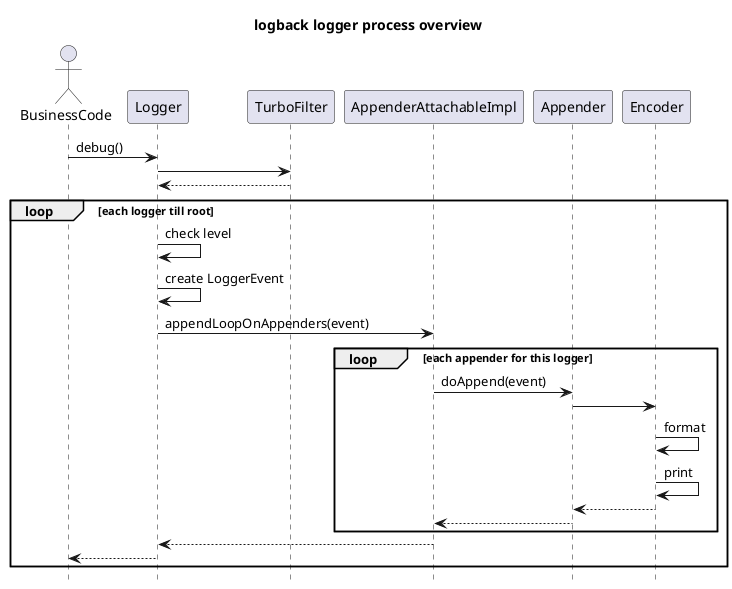 @startuml
hide footbox
title logback logger process overview

actor BusinessCode
participant Logger
participant TurboFilter
participant AppenderAttachableImpl as aai
participant Appender
participant Encoder

BusinessCode            ->              Logger: debug()
Logger                  ->              TurboFilter
TurboFilter             -->             Logger

loop each logger till root
    Logger                  ->              Logger:             check level
    Logger                  ->              Logger:             create LoggerEvent
    Logger                  ->              aai:                appendLoopOnAppenders(event)
    loop each appender for this logger
        aai                     ->              Appender:           doAppend(event)
        Appender                ->              Encoder
        Encoder                  ->             Encoder:           format
        Encoder                  ->             Encoder:           print
        Encoder                 -->             Appender
        Appender                -->             aai
    end
    aai                     -->             Logger
    Logger                  -->             BusinessCode
end

@enduml